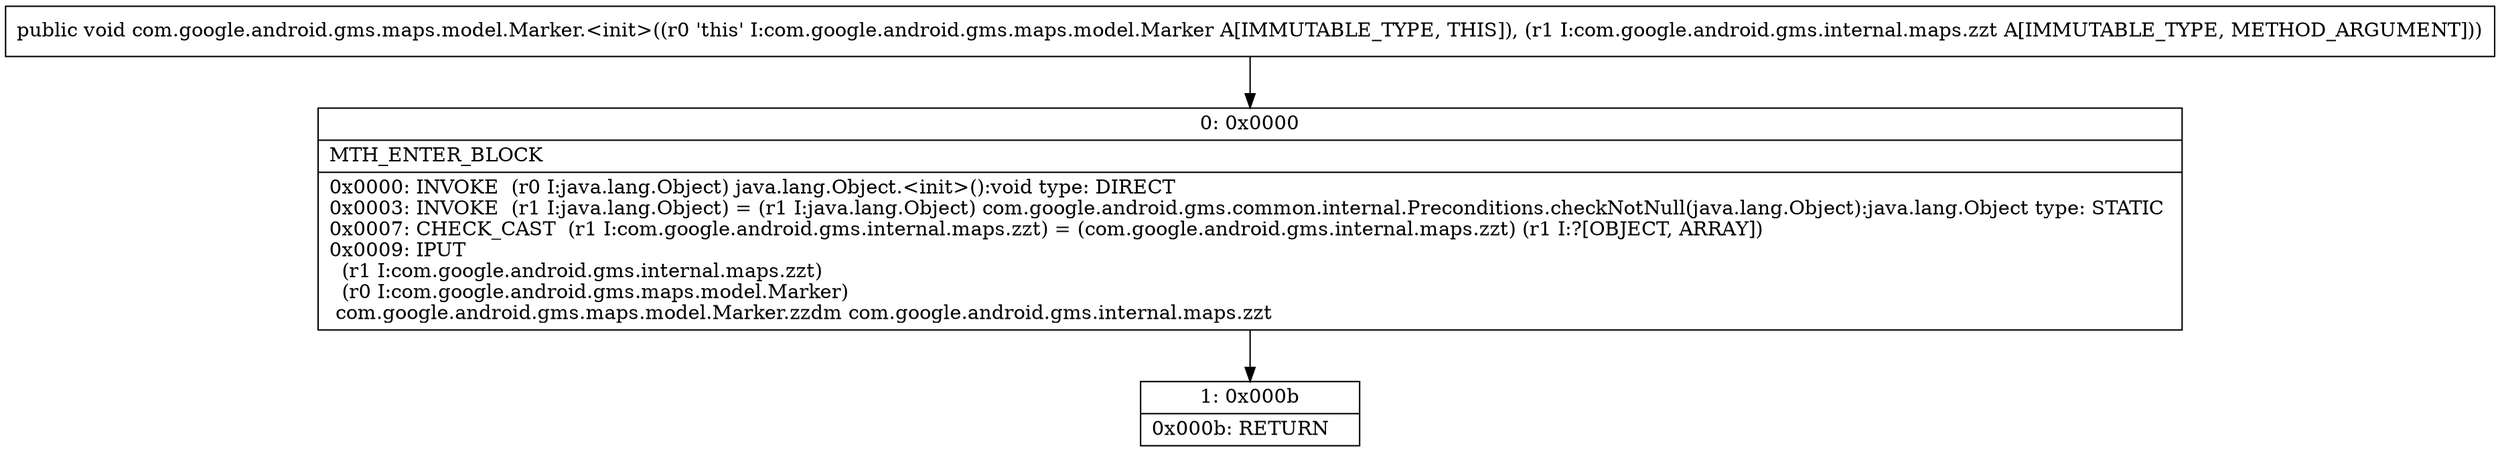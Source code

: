 digraph "CFG forcom.google.android.gms.maps.model.Marker.\<init\>(Lcom\/google\/android\/gms\/internal\/maps\/zzt;)V" {
Node_0 [shape=record,label="{0\:\ 0x0000|MTH_ENTER_BLOCK\l|0x0000: INVOKE  (r0 I:java.lang.Object) java.lang.Object.\<init\>():void type: DIRECT \l0x0003: INVOKE  (r1 I:java.lang.Object) = (r1 I:java.lang.Object) com.google.android.gms.common.internal.Preconditions.checkNotNull(java.lang.Object):java.lang.Object type: STATIC \l0x0007: CHECK_CAST  (r1 I:com.google.android.gms.internal.maps.zzt) = (com.google.android.gms.internal.maps.zzt) (r1 I:?[OBJECT, ARRAY]) \l0x0009: IPUT  \l  (r1 I:com.google.android.gms.internal.maps.zzt)\l  (r0 I:com.google.android.gms.maps.model.Marker)\l com.google.android.gms.maps.model.Marker.zzdm com.google.android.gms.internal.maps.zzt \l}"];
Node_1 [shape=record,label="{1\:\ 0x000b|0x000b: RETURN   \l}"];
MethodNode[shape=record,label="{public void com.google.android.gms.maps.model.Marker.\<init\>((r0 'this' I:com.google.android.gms.maps.model.Marker A[IMMUTABLE_TYPE, THIS]), (r1 I:com.google.android.gms.internal.maps.zzt A[IMMUTABLE_TYPE, METHOD_ARGUMENT])) }"];
MethodNode -> Node_0;
Node_0 -> Node_1;
}

